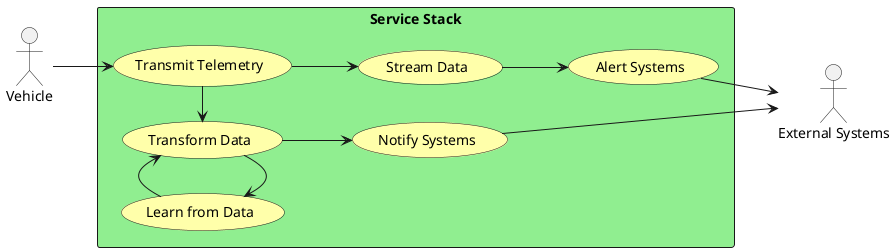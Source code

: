 @startuml

left to right direction

skinparam usecase {
  BackgroundColor #ffffaa
  BackgroundColor<<Main>> #lightblue
}
actor :Vehicle: as Car
actor :External Systems: as ES


rectangle "Service Stack" #lightgreen {
    UseCase UC1 as "Transmit Telemetry"
    UseCase UC2 as "Transform Data"
    UseCase UC3 as "Stream Data"
    UseCase UC4 as "Notify Systems"
    UseCase UC5 as "Alert Systems"
    UseCase UC6 as "Learn from Data"

    Car --> UC1
    UC1 -> UC2
    UC1 --> UC3
    UC3 --> UC5
    UC2 --> UC4
    UC4 --> ES
    UC5 --> ES
    UC2 -> UC6
    UC6 -> UC2
}

@enduml
